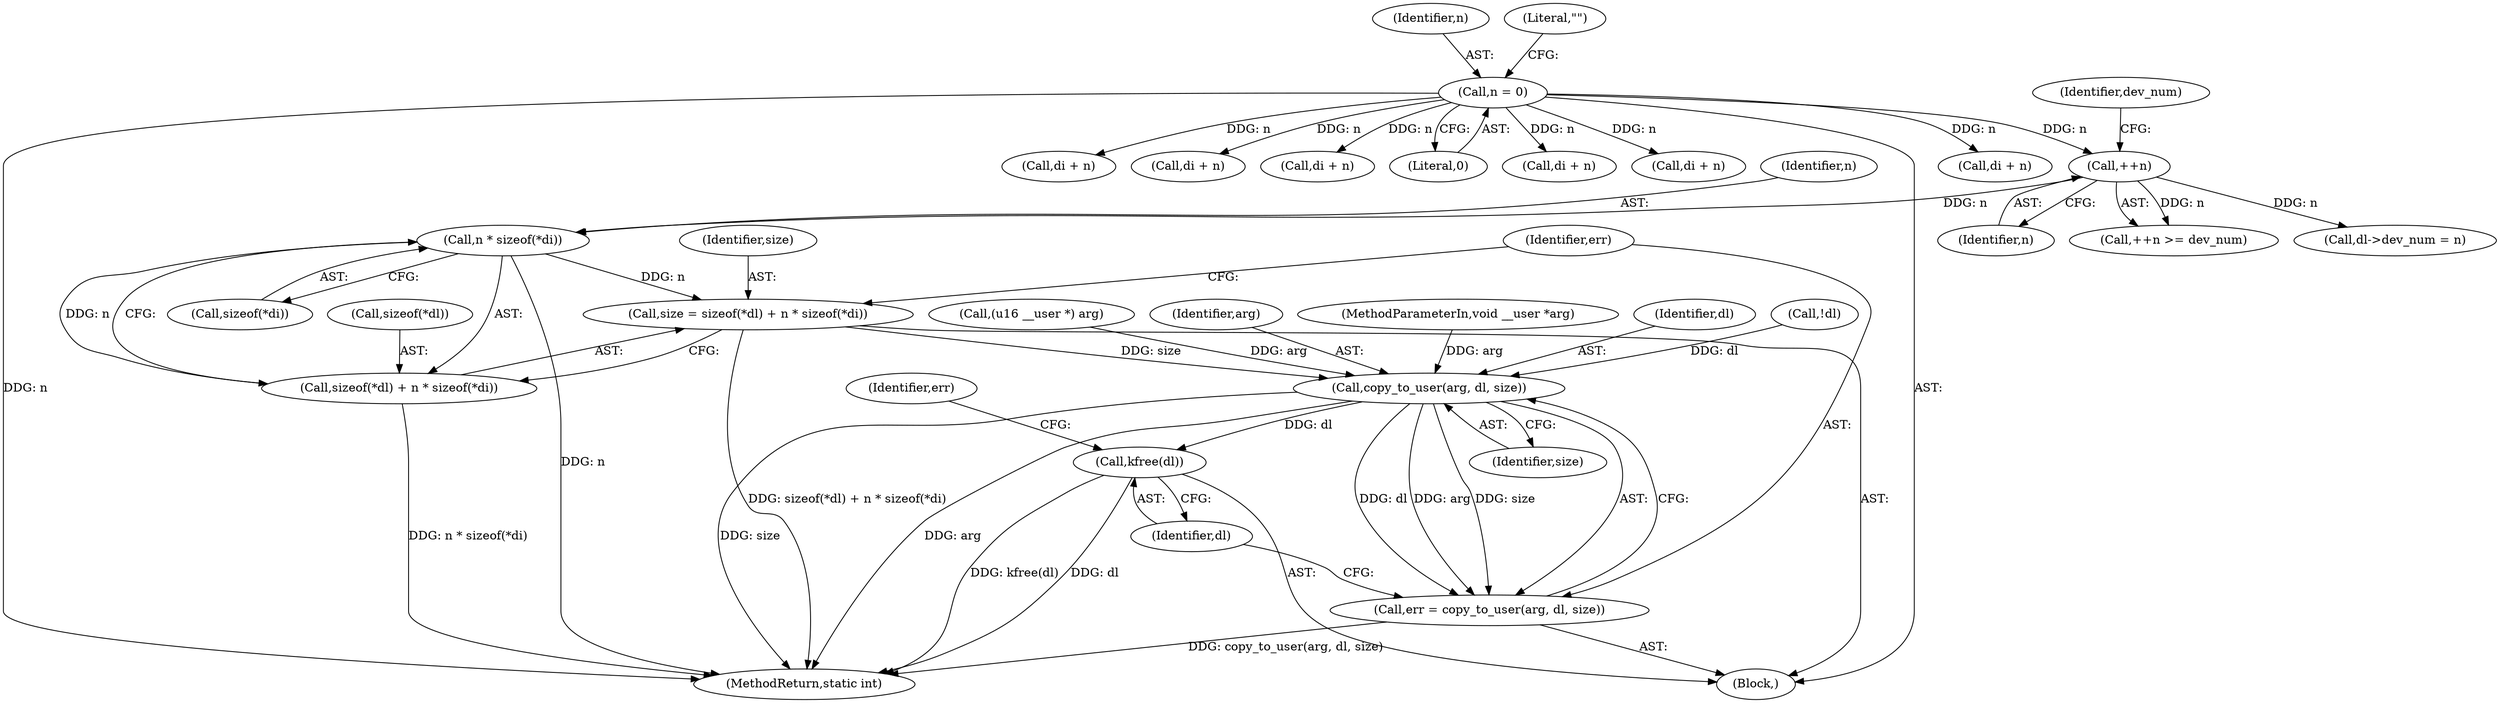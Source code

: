 digraph "0_linux_f9432c5ec8b1e9a09b9b0e5569e3c73db8de432a@API" {
"1000259" [label="(Call,n * sizeof(*di))"];
"1000241" [label="(Call,++n)"];
"1000107" [label="(Call,n = 0)"];
"1000253" [label="(Call,size = sizeof(*dl) + n * sizeof(*di))"];
"1000266" [label="(Call,copy_to_user(arg, dl, size))"];
"1000264" [label="(Call,err = copy_to_user(arg, dl, size))"];
"1000270" [label="(Call,kfree(dl))"];
"1000255" [label="(Call,sizeof(*dl) + n * sizeof(*di))"];
"1000108" [label="(Identifier,n)"];
"1000242" [label="(Identifier,n)"];
"1000210" [label="(Call,di + n)"];
"1000114" [label="(Literal,\"\")"];
"1000181" [label="(Call,di + n)"];
"1000264" [label="(Call,err = copy_to_user(arg, dl, size))"];
"1000107" [label="(Call,n = 0)"];
"1000118" [label="(Call,(u16 __user *) arg)"];
"1000102" [label="(Block,)"];
"1000261" [label="(Call,sizeof(*di))"];
"1000256" [label="(Call,sizeof(*dl))"];
"1000267" [label="(Identifier,arg)"];
"1000265" [label="(Identifier,err)"];
"1000190" [label="(Call,di + n)"];
"1000255" [label="(Call,sizeof(*dl) + n * sizeof(*di))"];
"1000274" [label="(Identifier,err)"];
"1000199" [label="(Call,di + n)"];
"1000271" [label="(Identifier,dl)"];
"1000248" [label="(Call,dl->dev_num = n)"];
"1000260" [label="(Identifier,n)"];
"1000253" [label="(Call,size = sizeof(*dl) + n * sizeof(*di))"];
"1000101" [label="(MethodParameterIn,void __user *arg)"];
"1000243" [label="(Identifier,dev_num)"];
"1000109" [label="(Literal,0)"];
"1000254" [label="(Identifier,size)"];
"1000278" [label="(MethodReturn,static int)"];
"1000241" [label="(Call,++n)"];
"1000266" [label="(Call,copy_to_user(arg, dl, size))"];
"1000269" [label="(Identifier,size)"];
"1000220" [label="(Call,di + n)"];
"1000268" [label="(Identifier,dl)"];
"1000240" [label="(Call,++n >= dev_num)"];
"1000157" [label="(Call,!dl)"];
"1000259" [label="(Call,n * sizeof(*di))"];
"1000231" [label="(Call,di + n)"];
"1000270" [label="(Call,kfree(dl))"];
"1000259" -> "1000255"  [label="AST: "];
"1000259" -> "1000261"  [label="CFG: "];
"1000260" -> "1000259"  [label="AST: "];
"1000261" -> "1000259"  [label="AST: "];
"1000255" -> "1000259"  [label="CFG: "];
"1000259" -> "1000278"  [label="DDG: n"];
"1000259" -> "1000253"  [label="DDG: n"];
"1000259" -> "1000255"  [label="DDG: n"];
"1000241" -> "1000259"  [label="DDG: n"];
"1000241" -> "1000240"  [label="AST: "];
"1000241" -> "1000242"  [label="CFG: "];
"1000242" -> "1000241"  [label="AST: "];
"1000243" -> "1000241"  [label="CFG: "];
"1000241" -> "1000240"  [label="DDG: n"];
"1000107" -> "1000241"  [label="DDG: n"];
"1000241" -> "1000248"  [label="DDG: n"];
"1000107" -> "1000102"  [label="AST: "];
"1000107" -> "1000109"  [label="CFG: "];
"1000108" -> "1000107"  [label="AST: "];
"1000109" -> "1000107"  [label="AST: "];
"1000114" -> "1000107"  [label="CFG: "];
"1000107" -> "1000278"  [label="DDG: n"];
"1000107" -> "1000181"  [label="DDG: n"];
"1000107" -> "1000190"  [label="DDG: n"];
"1000107" -> "1000199"  [label="DDG: n"];
"1000107" -> "1000210"  [label="DDG: n"];
"1000107" -> "1000220"  [label="DDG: n"];
"1000107" -> "1000231"  [label="DDG: n"];
"1000253" -> "1000102"  [label="AST: "];
"1000253" -> "1000255"  [label="CFG: "];
"1000254" -> "1000253"  [label="AST: "];
"1000255" -> "1000253"  [label="AST: "];
"1000265" -> "1000253"  [label="CFG: "];
"1000253" -> "1000278"  [label="DDG: sizeof(*dl) + n * sizeof(*di)"];
"1000253" -> "1000266"  [label="DDG: size"];
"1000266" -> "1000264"  [label="AST: "];
"1000266" -> "1000269"  [label="CFG: "];
"1000267" -> "1000266"  [label="AST: "];
"1000268" -> "1000266"  [label="AST: "];
"1000269" -> "1000266"  [label="AST: "];
"1000264" -> "1000266"  [label="CFG: "];
"1000266" -> "1000278"  [label="DDG: size"];
"1000266" -> "1000278"  [label="DDG: arg"];
"1000266" -> "1000264"  [label="DDG: arg"];
"1000266" -> "1000264"  [label="DDG: dl"];
"1000266" -> "1000264"  [label="DDG: size"];
"1000118" -> "1000266"  [label="DDG: arg"];
"1000101" -> "1000266"  [label="DDG: arg"];
"1000157" -> "1000266"  [label="DDG: dl"];
"1000266" -> "1000270"  [label="DDG: dl"];
"1000264" -> "1000102"  [label="AST: "];
"1000265" -> "1000264"  [label="AST: "];
"1000271" -> "1000264"  [label="CFG: "];
"1000264" -> "1000278"  [label="DDG: copy_to_user(arg, dl, size)"];
"1000270" -> "1000102"  [label="AST: "];
"1000270" -> "1000271"  [label="CFG: "];
"1000271" -> "1000270"  [label="AST: "];
"1000274" -> "1000270"  [label="CFG: "];
"1000270" -> "1000278"  [label="DDG: kfree(dl)"];
"1000270" -> "1000278"  [label="DDG: dl"];
"1000256" -> "1000255"  [label="AST: "];
"1000255" -> "1000278"  [label="DDG: n * sizeof(*di)"];
}
